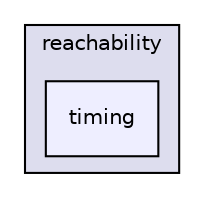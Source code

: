 digraph "/home/travis/build/hypro/hypro/src/hypro/datastructures/reachability/timing" {
  compound=true
  node [ fontsize="10", fontname="Helvetica"];
  edge [ labelfontsize="10", labelfontname="Helvetica"];
  subgraph clusterdir_f695c0e486b1567b2450488137a0ccfa {
    graph [ bgcolor="#ddddee", pencolor="black", label="reachability" fontname="Helvetica", fontsize="10", URL="dir_f695c0e486b1567b2450488137a0ccfa.html"]
  dir_6ddbc195065ff24a50313c8ded16f5fe [shape=box, label="timing", style="filled", fillcolor="#eeeeff", pencolor="black", URL="dir_6ddbc195065ff24a50313c8ded16f5fe.html"];
  }
}
